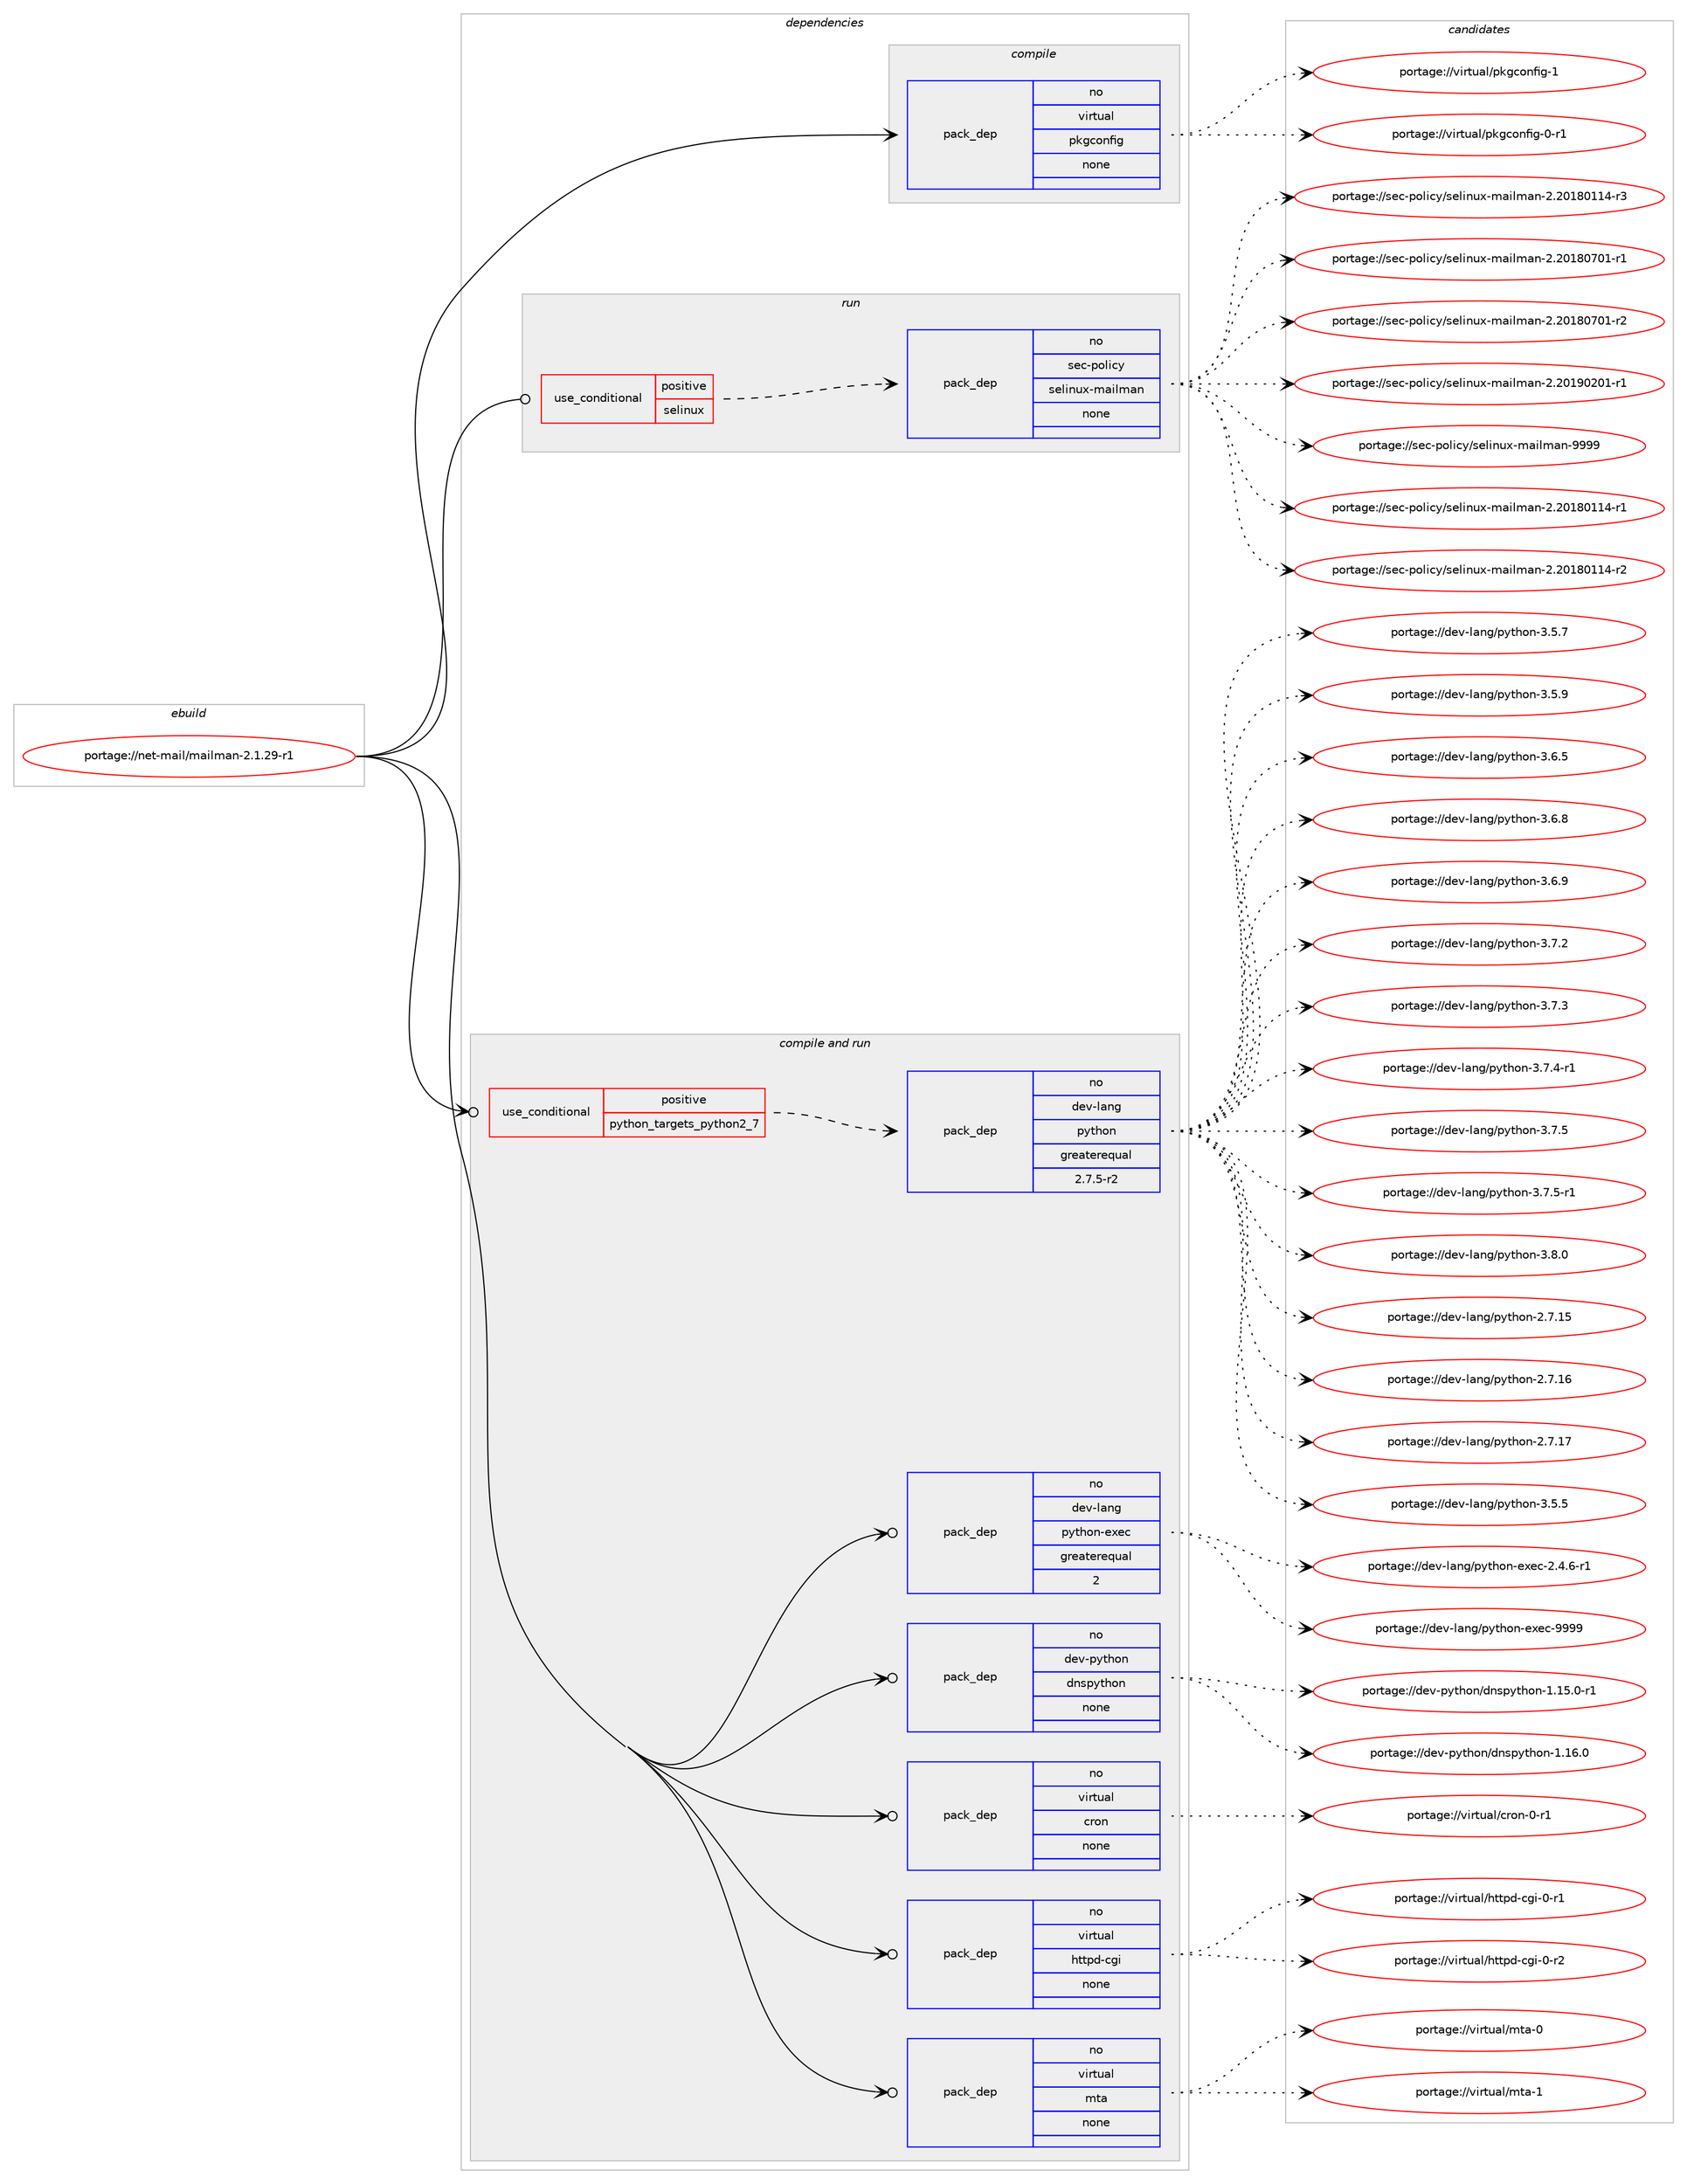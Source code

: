 digraph prolog {

# *************
# Graph options
# *************

newrank=true;
concentrate=true;
compound=true;
graph [rankdir=LR,fontname=Helvetica,fontsize=10,ranksep=1.5];#, ranksep=2.5, nodesep=0.2];
edge  [arrowhead=vee];
node  [fontname=Helvetica,fontsize=10];

# **********
# The ebuild
# **********

subgraph cluster_leftcol {
color=gray;
rank=same;
label=<<i>ebuild</i>>;
id [label="portage://net-mail/mailman-2.1.29-r1", color=red, width=4, href="../net-mail/mailman-2.1.29-r1.svg"];
}

# ****************
# The dependencies
# ****************

subgraph cluster_midcol {
color=gray;
label=<<i>dependencies</i>>;
subgraph cluster_compile {
fillcolor="#eeeeee";
style=filled;
label=<<i>compile</i>>;
subgraph pack266025 {
dependency362935 [label=<<TABLE BORDER="0" CELLBORDER="1" CELLSPACING="0" CELLPADDING="4" WIDTH="220"><TR><TD ROWSPAN="6" CELLPADDING="30">pack_dep</TD></TR><TR><TD WIDTH="110">no</TD></TR><TR><TD>virtual</TD></TR><TR><TD>pkgconfig</TD></TR><TR><TD>none</TD></TR><TR><TD></TD></TR></TABLE>>, shape=none, color=blue];
}
id:e -> dependency362935:w [weight=20,style="solid",arrowhead="vee"];
}
subgraph cluster_compileandrun {
fillcolor="#eeeeee";
style=filled;
label=<<i>compile and run</i>>;
subgraph cond90863 {
dependency362936 [label=<<TABLE BORDER="0" CELLBORDER="1" CELLSPACING="0" CELLPADDING="4"><TR><TD ROWSPAN="3" CELLPADDING="10">use_conditional</TD></TR><TR><TD>positive</TD></TR><TR><TD>python_targets_python2_7</TD></TR></TABLE>>, shape=none, color=red];
subgraph pack266026 {
dependency362937 [label=<<TABLE BORDER="0" CELLBORDER="1" CELLSPACING="0" CELLPADDING="4" WIDTH="220"><TR><TD ROWSPAN="6" CELLPADDING="30">pack_dep</TD></TR><TR><TD WIDTH="110">no</TD></TR><TR><TD>dev-lang</TD></TR><TR><TD>python</TD></TR><TR><TD>greaterequal</TD></TR><TR><TD>2.7.5-r2</TD></TR></TABLE>>, shape=none, color=blue];
}
dependency362936:e -> dependency362937:w [weight=20,style="dashed",arrowhead="vee"];
}
id:e -> dependency362936:w [weight=20,style="solid",arrowhead="odotvee"];
subgraph pack266027 {
dependency362938 [label=<<TABLE BORDER="0" CELLBORDER="1" CELLSPACING="0" CELLPADDING="4" WIDTH="220"><TR><TD ROWSPAN="6" CELLPADDING="30">pack_dep</TD></TR><TR><TD WIDTH="110">no</TD></TR><TR><TD>dev-lang</TD></TR><TR><TD>python-exec</TD></TR><TR><TD>greaterequal</TD></TR><TR><TD>2</TD></TR></TABLE>>, shape=none, color=blue];
}
id:e -> dependency362938:w [weight=20,style="solid",arrowhead="odotvee"];
subgraph pack266028 {
dependency362939 [label=<<TABLE BORDER="0" CELLBORDER="1" CELLSPACING="0" CELLPADDING="4" WIDTH="220"><TR><TD ROWSPAN="6" CELLPADDING="30">pack_dep</TD></TR><TR><TD WIDTH="110">no</TD></TR><TR><TD>dev-python</TD></TR><TR><TD>dnspython</TD></TR><TR><TD>none</TD></TR><TR><TD></TD></TR></TABLE>>, shape=none, color=blue];
}
id:e -> dependency362939:w [weight=20,style="solid",arrowhead="odotvee"];
subgraph pack266029 {
dependency362940 [label=<<TABLE BORDER="0" CELLBORDER="1" CELLSPACING="0" CELLPADDING="4" WIDTH="220"><TR><TD ROWSPAN="6" CELLPADDING="30">pack_dep</TD></TR><TR><TD WIDTH="110">no</TD></TR><TR><TD>virtual</TD></TR><TR><TD>cron</TD></TR><TR><TD>none</TD></TR><TR><TD></TD></TR></TABLE>>, shape=none, color=blue];
}
id:e -> dependency362940:w [weight=20,style="solid",arrowhead="odotvee"];
subgraph pack266030 {
dependency362941 [label=<<TABLE BORDER="0" CELLBORDER="1" CELLSPACING="0" CELLPADDING="4" WIDTH="220"><TR><TD ROWSPAN="6" CELLPADDING="30">pack_dep</TD></TR><TR><TD WIDTH="110">no</TD></TR><TR><TD>virtual</TD></TR><TR><TD>httpd-cgi</TD></TR><TR><TD>none</TD></TR><TR><TD></TD></TR></TABLE>>, shape=none, color=blue];
}
id:e -> dependency362941:w [weight=20,style="solid",arrowhead="odotvee"];
subgraph pack266031 {
dependency362942 [label=<<TABLE BORDER="0" CELLBORDER="1" CELLSPACING="0" CELLPADDING="4" WIDTH="220"><TR><TD ROWSPAN="6" CELLPADDING="30">pack_dep</TD></TR><TR><TD WIDTH="110">no</TD></TR><TR><TD>virtual</TD></TR><TR><TD>mta</TD></TR><TR><TD>none</TD></TR><TR><TD></TD></TR></TABLE>>, shape=none, color=blue];
}
id:e -> dependency362942:w [weight=20,style="solid",arrowhead="odotvee"];
}
subgraph cluster_run {
fillcolor="#eeeeee";
style=filled;
label=<<i>run</i>>;
subgraph cond90864 {
dependency362943 [label=<<TABLE BORDER="0" CELLBORDER="1" CELLSPACING="0" CELLPADDING="4"><TR><TD ROWSPAN="3" CELLPADDING="10">use_conditional</TD></TR><TR><TD>positive</TD></TR><TR><TD>selinux</TD></TR></TABLE>>, shape=none, color=red];
subgraph pack266032 {
dependency362944 [label=<<TABLE BORDER="0" CELLBORDER="1" CELLSPACING="0" CELLPADDING="4" WIDTH="220"><TR><TD ROWSPAN="6" CELLPADDING="30">pack_dep</TD></TR><TR><TD WIDTH="110">no</TD></TR><TR><TD>sec-policy</TD></TR><TR><TD>selinux-mailman</TD></TR><TR><TD>none</TD></TR><TR><TD></TD></TR></TABLE>>, shape=none, color=blue];
}
dependency362943:e -> dependency362944:w [weight=20,style="dashed",arrowhead="vee"];
}
id:e -> dependency362943:w [weight=20,style="solid",arrowhead="odot"];
}
}

# **************
# The candidates
# **************

subgraph cluster_choices {
rank=same;
color=gray;
label=<<i>candidates</i>>;

subgraph choice266025 {
color=black;
nodesep=1;
choiceportage11810511411611797108471121071039911111010210510345484511449 [label="portage://virtual/pkgconfig-0-r1", color=red, width=4,href="../virtual/pkgconfig-0-r1.svg"];
choiceportage1181051141161179710847112107103991111101021051034549 [label="portage://virtual/pkgconfig-1", color=red, width=4,href="../virtual/pkgconfig-1.svg"];
dependency362935:e -> choiceportage11810511411611797108471121071039911111010210510345484511449:w [style=dotted,weight="100"];
dependency362935:e -> choiceportage1181051141161179710847112107103991111101021051034549:w [style=dotted,weight="100"];
}
subgraph choice266026 {
color=black;
nodesep=1;
choiceportage10010111845108971101034711212111610411111045504655464953 [label="portage://dev-lang/python-2.7.15", color=red, width=4,href="../dev-lang/python-2.7.15.svg"];
choiceportage10010111845108971101034711212111610411111045504655464954 [label="portage://dev-lang/python-2.7.16", color=red, width=4,href="../dev-lang/python-2.7.16.svg"];
choiceportage10010111845108971101034711212111610411111045504655464955 [label="portage://dev-lang/python-2.7.17", color=red, width=4,href="../dev-lang/python-2.7.17.svg"];
choiceportage100101118451089711010347112121116104111110455146534653 [label="portage://dev-lang/python-3.5.5", color=red, width=4,href="../dev-lang/python-3.5.5.svg"];
choiceportage100101118451089711010347112121116104111110455146534655 [label="portage://dev-lang/python-3.5.7", color=red, width=4,href="../dev-lang/python-3.5.7.svg"];
choiceportage100101118451089711010347112121116104111110455146534657 [label="portage://dev-lang/python-3.5.9", color=red, width=4,href="../dev-lang/python-3.5.9.svg"];
choiceportage100101118451089711010347112121116104111110455146544653 [label="portage://dev-lang/python-3.6.5", color=red, width=4,href="../dev-lang/python-3.6.5.svg"];
choiceportage100101118451089711010347112121116104111110455146544656 [label="portage://dev-lang/python-3.6.8", color=red, width=4,href="../dev-lang/python-3.6.8.svg"];
choiceportage100101118451089711010347112121116104111110455146544657 [label="portage://dev-lang/python-3.6.9", color=red, width=4,href="../dev-lang/python-3.6.9.svg"];
choiceportage100101118451089711010347112121116104111110455146554650 [label="portage://dev-lang/python-3.7.2", color=red, width=4,href="../dev-lang/python-3.7.2.svg"];
choiceportage100101118451089711010347112121116104111110455146554651 [label="portage://dev-lang/python-3.7.3", color=red, width=4,href="../dev-lang/python-3.7.3.svg"];
choiceportage1001011184510897110103471121211161041111104551465546524511449 [label="portage://dev-lang/python-3.7.4-r1", color=red, width=4,href="../dev-lang/python-3.7.4-r1.svg"];
choiceportage100101118451089711010347112121116104111110455146554653 [label="portage://dev-lang/python-3.7.5", color=red, width=4,href="../dev-lang/python-3.7.5.svg"];
choiceportage1001011184510897110103471121211161041111104551465546534511449 [label="portage://dev-lang/python-3.7.5-r1", color=red, width=4,href="../dev-lang/python-3.7.5-r1.svg"];
choiceportage100101118451089711010347112121116104111110455146564648 [label="portage://dev-lang/python-3.8.0", color=red, width=4,href="../dev-lang/python-3.8.0.svg"];
dependency362937:e -> choiceportage10010111845108971101034711212111610411111045504655464953:w [style=dotted,weight="100"];
dependency362937:e -> choiceportage10010111845108971101034711212111610411111045504655464954:w [style=dotted,weight="100"];
dependency362937:e -> choiceportage10010111845108971101034711212111610411111045504655464955:w [style=dotted,weight="100"];
dependency362937:e -> choiceportage100101118451089711010347112121116104111110455146534653:w [style=dotted,weight="100"];
dependency362937:e -> choiceportage100101118451089711010347112121116104111110455146534655:w [style=dotted,weight="100"];
dependency362937:e -> choiceportage100101118451089711010347112121116104111110455146534657:w [style=dotted,weight="100"];
dependency362937:e -> choiceportage100101118451089711010347112121116104111110455146544653:w [style=dotted,weight="100"];
dependency362937:e -> choiceportage100101118451089711010347112121116104111110455146544656:w [style=dotted,weight="100"];
dependency362937:e -> choiceportage100101118451089711010347112121116104111110455146544657:w [style=dotted,weight="100"];
dependency362937:e -> choiceportage100101118451089711010347112121116104111110455146554650:w [style=dotted,weight="100"];
dependency362937:e -> choiceportage100101118451089711010347112121116104111110455146554651:w [style=dotted,weight="100"];
dependency362937:e -> choiceportage1001011184510897110103471121211161041111104551465546524511449:w [style=dotted,weight="100"];
dependency362937:e -> choiceportage100101118451089711010347112121116104111110455146554653:w [style=dotted,weight="100"];
dependency362937:e -> choiceportage1001011184510897110103471121211161041111104551465546534511449:w [style=dotted,weight="100"];
dependency362937:e -> choiceportage100101118451089711010347112121116104111110455146564648:w [style=dotted,weight="100"];
}
subgraph choice266027 {
color=black;
nodesep=1;
choiceportage10010111845108971101034711212111610411111045101120101994550465246544511449 [label="portage://dev-lang/python-exec-2.4.6-r1", color=red, width=4,href="../dev-lang/python-exec-2.4.6-r1.svg"];
choiceportage10010111845108971101034711212111610411111045101120101994557575757 [label="portage://dev-lang/python-exec-9999", color=red, width=4,href="../dev-lang/python-exec-9999.svg"];
dependency362938:e -> choiceportage10010111845108971101034711212111610411111045101120101994550465246544511449:w [style=dotted,weight="100"];
dependency362938:e -> choiceportage10010111845108971101034711212111610411111045101120101994557575757:w [style=dotted,weight="100"];
}
subgraph choice266028 {
color=black;
nodesep=1;
choiceportage1001011184511212111610411111047100110115112121116104111110454946495346484511449 [label="portage://dev-python/dnspython-1.15.0-r1", color=red, width=4,href="../dev-python/dnspython-1.15.0-r1.svg"];
choiceportage100101118451121211161041111104710011011511212111610411111045494649544648 [label="portage://dev-python/dnspython-1.16.0", color=red, width=4,href="../dev-python/dnspython-1.16.0.svg"];
dependency362939:e -> choiceportage1001011184511212111610411111047100110115112121116104111110454946495346484511449:w [style=dotted,weight="100"];
dependency362939:e -> choiceportage100101118451121211161041111104710011011511212111610411111045494649544648:w [style=dotted,weight="100"];
}
subgraph choice266029 {
color=black;
nodesep=1;
choiceportage11810511411611797108479911411111045484511449 [label="portage://virtual/cron-0-r1", color=red, width=4,href="../virtual/cron-0-r1.svg"];
dependency362940:e -> choiceportage11810511411611797108479911411111045484511449:w [style=dotted,weight="100"];
}
subgraph choice266030 {
color=black;
nodesep=1;
choiceportage1181051141161179710847104116116112100459910310545484511449 [label="portage://virtual/httpd-cgi-0-r1", color=red, width=4,href="../virtual/httpd-cgi-0-r1.svg"];
choiceportage1181051141161179710847104116116112100459910310545484511450 [label="portage://virtual/httpd-cgi-0-r2", color=red, width=4,href="../virtual/httpd-cgi-0-r2.svg"];
dependency362941:e -> choiceportage1181051141161179710847104116116112100459910310545484511449:w [style=dotted,weight="100"];
dependency362941:e -> choiceportage1181051141161179710847104116116112100459910310545484511450:w [style=dotted,weight="100"];
}
subgraph choice266031 {
color=black;
nodesep=1;
choiceportage1181051141161179710847109116974548 [label="portage://virtual/mta-0", color=red, width=4,href="../virtual/mta-0.svg"];
choiceportage1181051141161179710847109116974549 [label="portage://virtual/mta-1", color=red, width=4,href="../virtual/mta-1.svg"];
dependency362942:e -> choiceportage1181051141161179710847109116974548:w [style=dotted,weight="100"];
dependency362942:e -> choiceportage1181051141161179710847109116974549:w [style=dotted,weight="100"];
}
subgraph choice266032 {
color=black;
nodesep=1;
choiceportage1151019945112111108105991214711510110810511011712045109971051081099711045504650484956484949524511449 [label="portage://sec-policy/selinux-mailman-2.20180114-r1", color=red, width=4,href="../sec-policy/selinux-mailman-2.20180114-r1.svg"];
choiceportage1151019945112111108105991214711510110810511011712045109971051081099711045504650484956484949524511450 [label="portage://sec-policy/selinux-mailman-2.20180114-r2", color=red, width=4,href="../sec-policy/selinux-mailman-2.20180114-r2.svg"];
choiceportage1151019945112111108105991214711510110810511011712045109971051081099711045504650484956484949524511451 [label="portage://sec-policy/selinux-mailman-2.20180114-r3", color=red, width=4,href="../sec-policy/selinux-mailman-2.20180114-r3.svg"];
choiceportage1151019945112111108105991214711510110810511011712045109971051081099711045504650484956485548494511449 [label="portage://sec-policy/selinux-mailman-2.20180701-r1", color=red, width=4,href="../sec-policy/selinux-mailman-2.20180701-r1.svg"];
choiceportage1151019945112111108105991214711510110810511011712045109971051081099711045504650484956485548494511450 [label="portage://sec-policy/selinux-mailman-2.20180701-r2", color=red, width=4,href="../sec-policy/selinux-mailman-2.20180701-r2.svg"];
choiceportage1151019945112111108105991214711510110810511011712045109971051081099711045504650484957485048494511449 [label="portage://sec-policy/selinux-mailman-2.20190201-r1", color=red, width=4,href="../sec-policy/selinux-mailman-2.20190201-r1.svg"];
choiceportage115101994511211110810599121471151011081051101171204510997105108109971104557575757 [label="portage://sec-policy/selinux-mailman-9999", color=red, width=4,href="../sec-policy/selinux-mailman-9999.svg"];
dependency362944:e -> choiceportage1151019945112111108105991214711510110810511011712045109971051081099711045504650484956484949524511449:w [style=dotted,weight="100"];
dependency362944:e -> choiceportage1151019945112111108105991214711510110810511011712045109971051081099711045504650484956484949524511450:w [style=dotted,weight="100"];
dependency362944:e -> choiceportage1151019945112111108105991214711510110810511011712045109971051081099711045504650484956484949524511451:w [style=dotted,weight="100"];
dependency362944:e -> choiceportage1151019945112111108105991214711510110810511011712045109971051081099711045504650484956485548494511449:w [style=dotted,weight="100"];
dependency362944:e -> choiceportage1151019945112111108105991214711510110810511011712045109971051081099711045504650484956485548494511450:w [style=dotted,weight="100"];
dependency362944:e -> choiceportage1151019945112111108105991214711510110810511011712045109971051081099711045504650484957485048494511449:w [style=dotted,weight="100"];
dependency362944:e -> choiceportage115101994511211110810599121471151011081051101171204510997105108109971104557575757:w [style=dotted,weight="100"];
}
}

}
